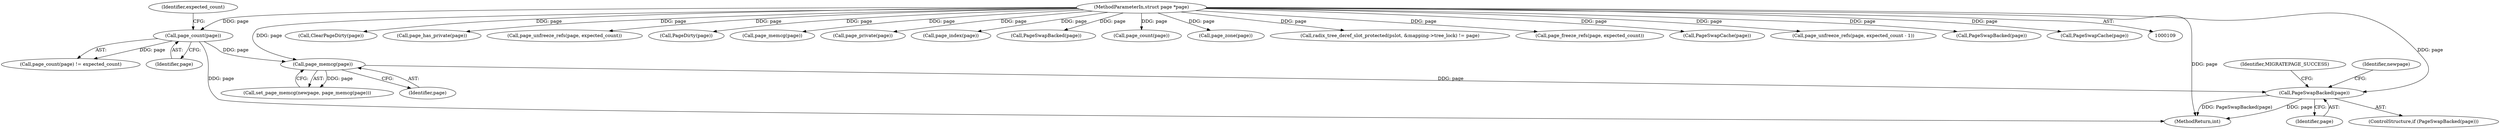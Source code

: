 digraph "0_linux_42cb14b110a5698ccf26ce59c4441722605a3743_0@pointer" {
"1000158" [label="(Call,PageSwapBacked(page))"];
"1000141" [label="(Call,page_memcg(page))"];
"1000133" [label="(Call,page_count(page))"];
"1000112" [label="(MethodParameterIn,struct page *page)"];
"1000133" [label="(Call,page_count(page))"];
"1000294" [label="(Call,ClearPageDirty(page))"];
"1000190" [label="(Call,page_has_private(page))"];
"1000161" [label="(Identifier,newpage)"];
"1000241" [label="(Call,page_unfreeze_refs(page, expected_count))"];
"1000289" [label="(Call,PageDirty(page))"];
"1000254" [label="(Call,page_memcg(page))"];
"1000285" [label="(Call,page_private(page))"];
"1000141" [label="(Call,page_memcg(page))"];
"1000134" [label="(Identifier,page)"];
"1000184" [label="(Call,page_index(page))"];
"1000324" [label="(Call,PageSwapBacked(page))"];
"1000195" [label="(Call,page_count(page))"];
"1000166" [label="(Call,page_zone(page))"];
"1000159" [label="(Identifier,page)"];
"1000198" [label="(Call,radix_tree_deref_slot_protected(pslot, &mapping->tree_lock) != page)"];
"1000142" [label="(Identifier,page)"];
"1000217" [label="(Call,page_freeze_refs(page, expected_count))"];
"1000327" [label="(Call,PageSwapCache(page))"];
"1000157" [label="(ControlStructure,if (PageSwapBacked(page)))"];
"1000301" [label="(Call,page_unfreeze_refs(page, expected_count - 1))"];
"1000135" [label="(Identifier,expected_count)"];
"1000351" [label="(MethodReturn,int)"];
"1000112" [label="(MethodParameterIn,struct page *page)"];
"1000139" [label="(Call,set_page_memcg(newpage, page_memcg(page)))"];
"1000158" [label="(Call,PageSwapBacked(page))"];
"1000271" [label="(Call,PageSwapBacked(page))"];
"1000163" [label="(Identifier,MIGRATEPAGE_SUCCESS)"];
"1000132" [label="(Call,page_count(page) != expected_count)"];
"1000278" [label="(Call,PageSwapCache(page))"];
"1000158" -> "1000157"  [label="AST: "];
"1000158" -> "1000159"  [label="CFG: "];
"1000159" -> "1000158"  [label="AST: "];
"1000161" -> "1000158"  [label="CFG: "];
"1000163" -> "1000158"  [label="CFG: "];
"1000158" -> "1000351"  [label="DDG: page"];
"1000158" -> "1000351"  [label="DDG: PageSwapBacked(page)"];
"1000141" -> "1000158"  [label="DDG: page"];
"1000112" -> "1000158"  [label="DDG: page"];
"1000141" -> "1000139"  [label="AST: "];
"1000141" -> "1000142"  [label="CFG: "];
"1000142" -> "1000141"  [label="AST: "];
"1000139" -> "1000141"  [label="CFG: "];
"1000141" -> "1000139"  [label="DDG: page"];
"1000133" -> "1000141"  [label="DDG: page"];
"1000112" -> "1000141"  [label="DDG: page"];
"1000133" -> "1000132"  [label="AST: "];
"1000133" -> "1000134"  [label="CFG: "];
"1000134" -> "1000133"  [label="AST: "];
"1000135" -> "1000133"  [label="CFG: "];
"1000133" -> "1000351"  [label="DDG: page"];
"1000133" -> "1000132"  [label="DDG: page"];
"1000112" -> "1000133"  [label="DDG: page"];
"1000112" -> "1000109"  [label="AST: "];
"1000112" -> "1000351"  [label="DDG: page"];
"1000112" -> "1000166"  [label="DDG: page"];
"1000112" -> "1000184"  [label="DDG: page"];
"1000112" -> "1000190"  [label="DDG: page"];
"1000112" -> "1000195"  [label="DDG: page"];
"1000112" -> "1000198"  [label="DDG: page"];
"1000112" -> "1000217"  [label="DDG: page"];
"1000112" -> "1000241"  [label="DDG: page"];
"1000112" -> "1000254"  [label="DDG: page"];
"1000112" -> "1000271"  [label="DDG: page"];
"1000112" -> "1000278"  [label="DDG: page"];
"1000112" -> "1000285"  [label="DDG: page"];
"1000112" -> "1000289"  [label="DDG: page"];
"1000112" -> "1000294"  [label="DDG: page"];
"1000112" -> "1000301"  [label="DDG: page"];
"1000112" -> "1000324"  [label="DDG: page"];
"1000112" -> "1000327"  [label="DDG: page"];
}
